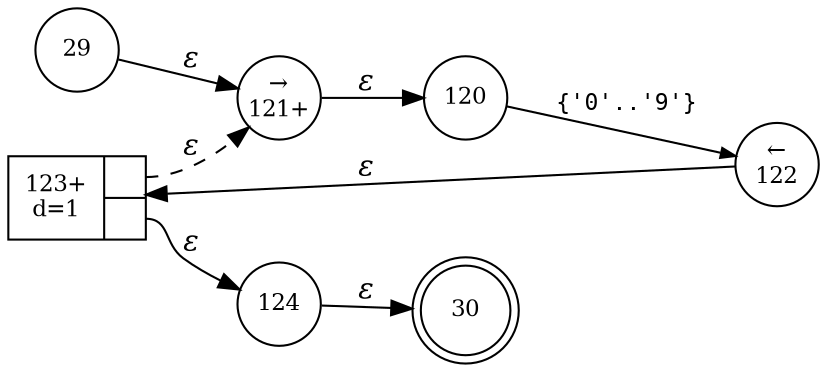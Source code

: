 digraph ATN {
rankdir=LR;
s30[fontsize=11, label="30", shape=doublecircle, fixedsize=true, width=.6];
s120[fontsize=11,label="120", shape=circle, fixedsize=true, width=.55, peripheries=1];
s121[fontsize=11,label="&rarr;\n121+", shape=circle, fixedsize=true, width=.55, peripheries=1];
s122[fontsize=11,label="&larr;\n122", shape=circle, fixedsize=true, width=.55, peripheries=1];
s123[fontsize=11,label="{123+\nd=1|{<p0>|<p1>}}", shape=record, fixedsize=false, peripheries=1];
s124[fontsize=11,label="124", shape=circle, fixedsize=true, width=.55, peripheries=1];
s29[fontsize=11,label="29", shape=circle, fixedsize=true, width=.55, peripheries=1];
s29 -> s121 [fontname="Times-Italic", label="&epsilon;"];
s121 -> s120 [fontname="Times-Italic", label="&epsilon;"];
s120 -> s122 [fontsize=11, fontname="Courier", arrowsize=.7, label = "{'0'..'9'}", arrowhead = normal];
s122 -> s123 [fontname="Times-Italic", label="&epsilon;"];
s123:p0 -> s121 [fontname="Times-Italic", label="&epsilon;", style="dashed"];
s123:p1 -> s124 [fontname="Times-Italic", label="&epsilon;"];
s124 -> s30 [fontname="Times-Italic", label="&epsilon;"];
}